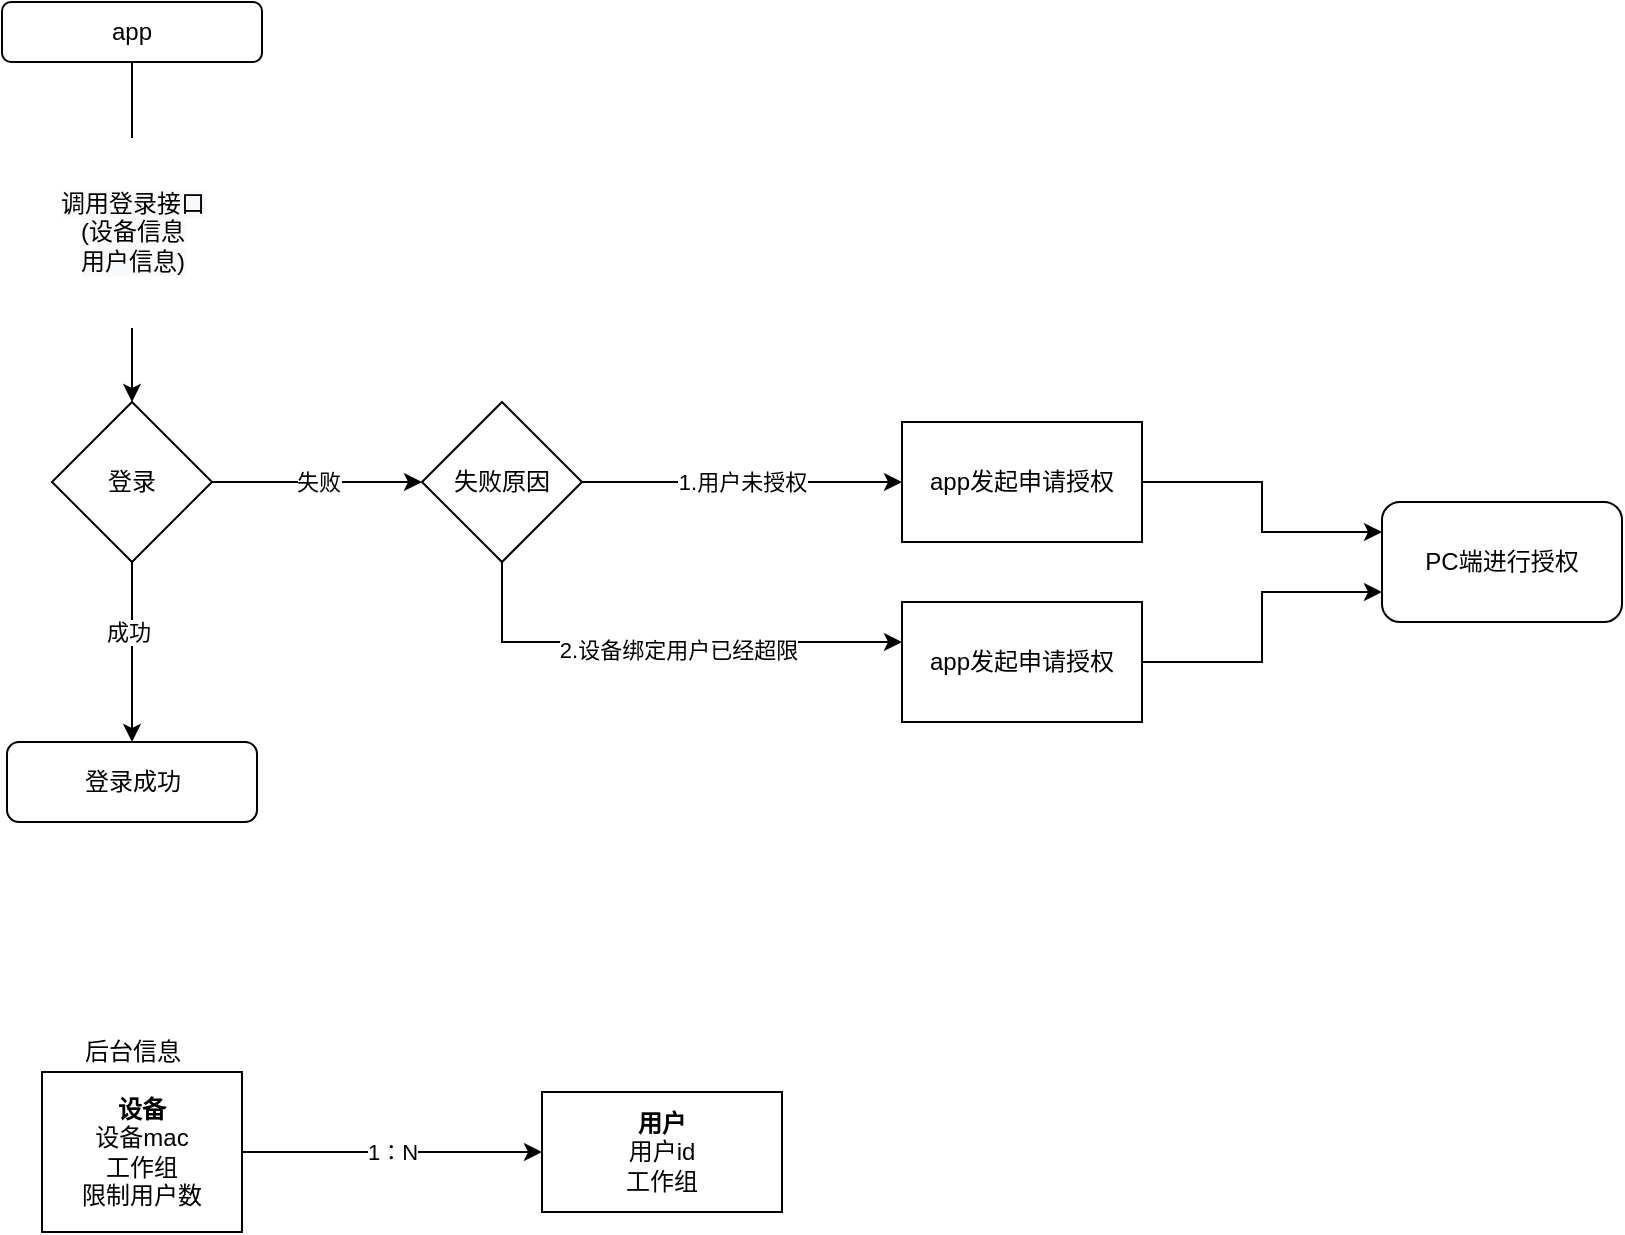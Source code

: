 <mxfile version="15.1.0" type="github">
  <diagram id="bt6pvRwh6wgqpF-Q-4Bc" name="第 1 页">
    <mxGraphModel dx="1161" dy="813" grid="1" gridSize="10" guides="1" tooltips="1" connect="1" arrows="1" fold="1" page="1" pageScale="1" pageWidth="827" pageHeight="1169" math="0" shadow="0">
      <root>
        <mxCell id="0" />
        <mxCell id="1" parent="0" />
        <mxCell id="YESNKbEu8jKJq_URxCkL-3" value="&#xa;&#xa;&lt;span style=&quot;color: rgb(0, 0, 0); font-family: helvetica; font-size: 12px; font-style: normal; font-weight: 400; letter-spacing: normal; text-align: center; text-indent: 0px; text-transform: none; word-spacing: 0px; background-color: rgb(248, 249, 250); display: inline; float: none;&quot;&gt;调用登录接口&lt;/span&gt;&lt;br style=&quot;color: rgb(0, 0, 0); font-family: helvetica; font-size: 12px; font-style: normal; font-weight: 400; letter-spacing: normal; text-align: center; text-indent: 0px; text-transform: none; word-spacing: 0px; background-color: rgb(248, 249, 250);&quot;&gt;&lt;span style=&quot;color: rgb(0, 0, 0); font-family: helvetica; font-size: 12px; font-style: normal; font-weight: 400; letter-spacing: normal; text-align: center; text-indent: 0px; text-transform: none; word-spacing: 0px; background-color: rgb(248, 249, 250); display: inline; float: none;&quot;&gt;(设备信息&lt;/span&gt;&lt;br style=&quot;color: rgb(0, 0, 0); font-family: helvetica; font-size: 12px; font-style: normal; font-weight: 400; letter-spacing: normal; text-align: center; text-indent: 0px; text-transform: none; word-spacing: 0px; background-color: rgb(248, 249, 250);&quot;&gt;&lt;span style=&quot;color: rgb(0, 0, 0); font-family: helvetica; font-size: 12px; font-style: normal; font-weight: 400; letter-spacing: normal; text-align: center; text-indent: 0px; text-transform: none; word-spacing: 0px; background-color: rgb(248, 249, 250); display: inline; float: none;&quot;&gt;用户信息)&lt;/span&gt;&#xa;&#xa;" style="edgeStyle=orthogonalEdgeStyle;rounded=0;orthogonalLoop=1;jettySize=auto;html=1;" edge="1" parent="1" source="YESNKbEu8jKJq_URxCkL-1" target="YESNKbEu8jKJq_URxCkL-4">
          <mxGeometry relative="1" as="geometry">
            <mxPoint x="145" y="240" as="targetPoint" />
          </mxGeometry>
        </mxCell>
        <mxCell id="YESNKbEu8jKJq_URxCkL-1" value="app" style="rounded=1;whiteSpace=wrap;html=1;" vertex="1" parent="1">
          <mxGeometry x="110" y="110" width="130" height="30" as="geometry" />
        </mxCell>
        <mxCell id="YESNKbEu8jKJq_URxCkL-5" style="edgeStyle=orthogonalEdgeStyle;rounded=0;orthogonalLoop=1;jettySize=auto;html=1;" edge="1" parent="1" source="YESNKbEu8jKJq_URxCkL-4" target="YESNKbEu8jKJq_URxCkL-9">
          <mxGeometry relative="1" as="geometry">
            <mxPoint x="175" y="510" as="targetPoint" />
          </mxGeometry>
        </mxCell>
        <mxCell id="YESNKbEu8jKJq_URxCkL-6" value="成功" style="edgeLabel;html=1;align=center;verticalAlign=middle;resizable=0;points=[];" vertex="1" connectable="0" parent="YESNKbEu8jKJq_URxCkL-5">
          <mxGeometry x="-0.228" y="-2" relative="1" as="geometry">
            <mxPoint as="offset" />
          </mxGeometry>
        </mxCell>
        <mxCell id="YESNKbEu8jKJq_URxCkL-8" value="失败" style="edgeStyle=orthogonalEdgeStyle;rounded=0;orthogonalLoop=1;jettySize=auto;html=1;" edge="1" parent="1" source="YESNKbEu8jKJq_URxCkL-4" target="YESNKbEu8jKJq_URxCkL-7">
          <mxGeometry relative="1" as="geometry" />
        </mxCell>
        <mxCell id="YESNKbEu8jKJq_URxCkL-4" value="登录" style="rhombus;whiteSpace=wrap;html=1;" vertex="1" parent="1">
          <mxGeometry x="135" y="310" width="80" height="80" as="geometry" />
        </mxCell>
        <mxCell id="YESNKbEu8jKJq_URxCkL-11" value="1.用户未授权" style="edgeStyle=orthogonalEdgeStyle;rounded=0;orthogonalLoop=1;jettySize=auto;html=1;" edge="1" parent="1" source="YESNKbEu8jKJq_URxCkL-7" target="YESNKbEu8jKJq_URxCkL-10">
          <mxGeometry relative="1" as="geometry" />
        </mxCell>
        <mxCell id="YESNKbEu8jKJq_URxCkL-14" value="" style="edgeStyle=orthogonalEdgeStyle;rounded=0;orthogonalLoop=1;jettySize=auto;html=1;" edge="1" parent="1" source="YESNKbEu8jKJq_URxCkL-7" target="YESNKbEu8jKJq_URxCkL-13">
          <mxGeometry relative="1" as="geometry">
            <Array as="points">
              <mxPoint x="360" y="430" />
            </Array>
          </mxGeometry>
        </mxCell>
        <mxCell id="YESNKbEu8jKJq_URxCkL-15" value="2.设备绑定用户已经超限" style="edgeLabel;html=1;align=center;verticalAlign=middle;resizable=0;points=[];" vertex="1" connectable="0" parent="YESNKbEu8jKJq_URxCkL-14">
          <mxGeometry x="0.067" y="-4" relative="1" as="geometry">
            <mxPoint as="offset" />
          </mxGeometry>
        </mxCell>
        <mxCell id="YESNKbEu8jKJq_URxCkL-7" value="失败原因" style="rhombus;whiteSpace=wrap;html=1;" vertex="1" parent="1">
          <mxGeometry x="320" y="310" width="80" height="80" as="geometry" />
        </mxCell>
        <mxCell id="YESNKbEu8jKJq_URxCkL-9" value="登录成功" style="rounded=1;whiteSpace=wrap;html=1;" vertex="1" parent="1">
          <mxGeometry x="112.5" y="480" width="125" height="40" as="geometry" />
        </mxCell>
        <mxCell id="YESNKbEu8jKJq_URxCkL-17" style="edgeStyle=orthogonalEdgeStyle;rounded=0;orthogonalLoop=1;jettySize=auto;html=1;entryX=0;entryY=0.25;entryDx=0;entryDy=0;" edge="1" parent="1" source="YESNKbEu8jKJq_URxCkL-10" target="YESNKbEu8jKJq_URxCkL-16">
          <mxGeometry relative="1" as="geometry" />
        </mxCell>
        <mxCell id="YESNKbEu8jKJq_URxCkL-10" value="app发起申请授权" style="whiteSpace=wrap;html=1;" vertex="1" parent="1">
          <mxGeometry x="560" y="320" width="120" height="60" as="geometry" />
        </mxCell>
        <mxCell id="YESNKbEu8jKJq_URxCkL-18" style="edgeStyle=orthogonalEdgeStyle;rounded=0;orthogonalLoop=1;jettySize=auto;html=1;entryX=0;entryY=0.75;entryDx=0;entryDy=0;" edge="1" parent="1" source="YESNKbEu8jKJq_URxCkL-13" target="YESNKbEu8jKJq_URxCkL-16">
          <mxGeometry relative="1" as="geometry" />
        </mxCell>
        <mxCell id="YESNKbEu8jKJq_URxCkL-13" value="app发起申请授权" style="whiteSpace=wrap;html=1;" vertex="1" parent="1">
          <mxGeometry x="560" y="410" width="120" height="60" as="geometry" />
        </mxCell>
        <mxCell id="YESNKbEu8jKJq_URxCkL-16" value="PC端进行授权" style="rounded=1;whiteSpace=wrap;html=1;" vertex="1" parent="1">
          <mxGeometry x="800" y="360" width="120" height="60" as="geometry" />
        </mxCell>
        <mxCell id="YESNKbEu8jKJq_URxCkL-26" value="1：N" style="edgeStyle=orthogonalEdgeStyle;rounded=0;orthogonalLoop=1;jettySize=auto;html=1;" edge="1" parent="1" source="YESNKbEu8jKJq_URxCkL-19" target="YESNKbEu8jKJq_URxCkL-25">
          <mxGeometry relative="1" as="geometry" />
        </mxCell>
        <mxCell id="YESNKbEu8jKJq_URxCkL-19" value="&lt;b&gt;设备&lt;/b&gt;&lt;br&gt;设备mac&lt;br&gt;工作组&lt;br&gt;限制用户数" style="whiteSpace=wrap;html=1;" vertex="1" parent="1">
          <mxGeometry x="130" y="645" width="100" height="80" as="geometry" />
        </mxCell>
        <mxCell id="YESNKbEu8jKJq_URxCkL-22" value="后台信息" style="text;html=1;align=center;verticalAlign=middle;resizable=0;points=[];autosize=1;strokeColor=none;fillColor=none;" vertex="1" parent="1">
          <mxGeometry x="145" y="625" width="60" height="20" as="geometry" />
        </mxCell>
        <mxCell id="YESNKbEu8jKJq_URxCkL-25" value="&lt;b&gt;用户&lt;/b&gt;&lt;br&gt;用户id&lt;br&gt;工作组" style="whiteSpace=wrap;html=1;" vertex="1" parent="1">
          <mxGeometry x="380" y="655" width="120" height="60" as="geometry" />
        </mxCell>
      </root>
    </mxGraphModel>
  </diagram>
</mxfile>
